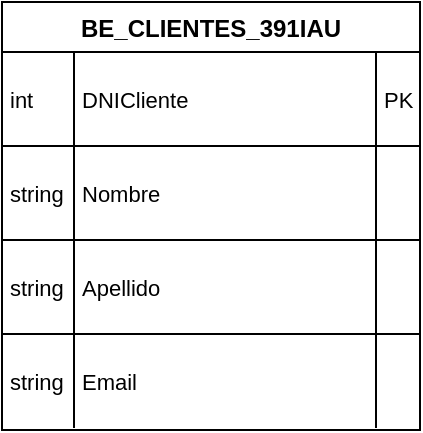 <mxfile version="27.0.5">
  <diagram name="Page-1" id="OTuf6kp7Mjazqux-CROc">
    <mxGraphModel dx="1426" dy="841" grid="1" gridSize="10" guides="1" tooltips="1" connect="1" arrows="1" fold="1" page="1" pageScale="1" pageWidth="850" pageHeight="1100" math="0" shadow="0">
      <root>
        <mxCell id="0" />
        <mxCell id="1" parent="0" />
        <mxCell id="DxH4xx014nF9KTd_cgSl-1" value="BE_CLIENTES_391IAU" style="shape=table;startSize=25;container=1;collapsible=0;childLayout=tableLayout;fixedRows=1;rowLines=1;fontStyle=1;align=center;resizeLast=1;" vertex="1" parent="1">
          <mxGeometry x="20" y="20" width="209" height="214" as="geometry" />
        </mxCell>
        <mxCell id="DxH4xx014nF9KTd_cgSl-2" style="shape=tableRow;horizontal=0;startSize=0;swimlaneHead=0;swimlaneBody=0;fillColor=none;collapsible=0;dropTarget=0;points=[[0,0.5],[1,0.5]];portConstraint=eastwest;top=0;left=0;right=0;bottom=0;" vertex="1" parent="DxH4xx014nF9KTd_cgSl-1">
          <mxGeometry y="25" width="209" height="47" as="geometry" />
        </mxCell>
        <mxCell id="DxH4xx014nF9KTd_cgSl-3" value="int" style="shape=partialRectangle;connectable=0;fillColor=none;top=0;left=0;bottom=0;right=0;align=left;spacingLeft=2;overflow=hidden;fontSize=11;" vertex="1" parent="DxH4xx014nF9KTd_cgSl-2">
          <mxGeometry width="36" height="47" as="geometry">
            <mxRectangle width="36" height="47" as="alternateBounds" />
          </mxGeometry>
        </mxCell>
        <mxCell id="DxH4xx014nF9KTd_cgSl-4" value="DNICliente" style="shape=partialRectangle;connectable=0;fillColor=none;top=0;left=0;bottom=0;right=0;align=left;spacingLeft=2;overflow=hidden;fontSize=11;" vertex="1" parent="DxH4xx014nF9KTd_cgSl-2">
          <mxGeometry x="36" width="151" height="47" as="geometry">
            <mxRectangle width="151" height="47" as="alternateBounds" />
          </mxGeometry>
        </mxCell>
        <mxCell id="DxH4xx014nF9KTd_cgSl-5" value="PK" style="shape=partialRectangle;connectable=0;fillColor=none;top=0;left=0;bottom=0;right=0;align=left;spacingLeft=2;overflow=hidden;fontSize=11;" vertex="1" parent="DxH4xx014nF9KTd_cgSl-2">
          <mxGeometry x="187" width="22" height="47" as="geometry">
            <mxRectangle width="22" height="47" as="alternateBounds" />
          </mxGeometry>
        </mxCell>
        <mxCell id="DxH4xx014nF9KTd_cgSl-6" style="shape=tableRow;horizontal=0;startSize=0;swimlaneHead=0;swimlaneBody=0;fillColor=none;collapsible=0;dropTarget=0;points=[[0,0.5],[1,0.5]];portConstraint=eastwest;top=0;left=0;right=0;bottom=0;" vertex="1" parent="DxH4xx014nF9KTd_cgSl-1">
          <mxGeometry y="72" width="209" height="47" as="geometry" />
        </mxCell>
        <mxCell id="DxH4xx014nF9KTd_cgSl-7" value="string" style="shape=partialRectangle;connectable=0;fillColor=none;top=0;left=0;bottom=0;right=0;align=left;spacingLeft=2;overflow=hidden;fontSize=11;" vertex="1" parent="DxH4xx014nF9KTd_cgSl-6">
          <mxGeometry width="36" height="47" as="geometry">
            <mxRectangle width="36" height="47" as="alternateBounds" />
          </mxGeometry>
        </mxCell>
        <mxCell id="DxH4xx014nF9KTd_cgSl-8" value="Nombre" style="shape=partialRectangle;connectable=0;fillColor=none;top=0;left=0;bottom=0;right=0;align=left;spacingLeft=2;overflow=hidden;fontSize=11;" vertex="1" parent="DxH4xx014nF9KTd_cgSl-6">
          <mxGeometry x="36" width="151" height="47" as="geometry">
            <mxRectangle width="151" height="47" as="alternateBounds" />
          </mxGeometry>
        </mxCell>
        <mxCell id="DxH4xx014nF9KTd_cgSl-9" value="" style="shape=partialRectangle;connectable=0;fillColor=none;top=0;left=0;bottom=0;right=0;align=left;spacingLeft=2;overflow=hidden;fontSize=11;" vertex="1" parent="DxH4xx014nF9KTd_cgSl-6">
          <mxGeometry x="187" width="22" height="47" as="geometry">
            <mxRectangle width="22" height="47" as="alternateBounds" />
          </mxGeometry>
        </mxCell>
        <mxCell id="DxH4xx014nF9KTd_cgSl-10" style="shape=tableRow;horizontal=0;startSize=0;swimlaneHead=0;swimlaneBody=0;fillColor=none;collapsible=0;dropTarget=0;points=[[0,0.5],[1,0.5]];portConstraint=eastwest;top=0;left=0;right=0;bottom=0;" vertex="1" parent="DxH4xx014nF9KTd_cgSl-1">
          <mxGeometry y="119" width="209" height="47" as="geometry" />
        </mxCell>
        <mxCell id="DxH4xx014nF9KTd_cgSl-11" value="string" style="shape=partialRectangle;connectable=0;fillColor=none;top=0;left=0;bottom=0;right=0;align=left;spacingLeft=2;overflow=hidden;fontSize=11;" vertex="1" parent="DxH4xx014nF9KTd_cgSl-10">
          <mxGeometry width="36" height="47" as="geometry">
            <mxRectangle width="36" height="47" as="alternateBounds" />
          </mxGeometry>
        </mxCell>
        <mxCell id="DxH4xx014nF9KTd_cgSl-12" value="Apellido" style="shape=partialRectangle;connectable=0;fillColor=none;top=0;left=0;bottom=0;right=0;align=left;spacingLeft=2;overflow=hidden;fontSize=11;" vertex="1" parent="DxH4xx014nF9KTd_cgSl-10">
          <mxGeometry x="36" width="151" height="47" as="geometry">
            <mxRectangle width="151" height="47" as="alternateBounds" />
          </mxGeometry>
        </mxCell>
        <mxCell id="DxH4xx014nF9KTd_cgSl-13" value="" style="shape=partialRectangle;connectable=0;fillColor=none;top=0;left=0;bottom=0;right=0;align=left;spacingLeft=2;overflow=hidden;fontSize=11;" vertex="1" parent="DxH4xx014nF9KTd_cgSl-10">
          <mxGeometry x="187" width="22" height="47" as="geometry">
            <mxRectangle width="22" height="47" as="alternateBounds" />
          </mxGeometry>
        </mxCell>
        <mxCell id="DxH4xx014nF9KTd_cgSl-14" style="shape=tableRow;horizontal=0;startSize=0;swimlaneHead=0;swimlaneBody=0;fillColor=none;collapsible=0;dropTarget=0;points=[[0,0.5],[1,0.5]];portConstraint=eastwest;top=0;left=0;right=0;bottom=0;" vertex="1" parent="DxH4xx014nF9KTd_cgSl-1">
          <mxGeometry y="166" width="209" height="47" as="geometry" />
        </mxCell>
        <mxCell id="DxH4xx014nF9KTd_cgSl-15" value="string" style="shape=partialRectangle;connectable=0;fillColor=none;top=0;left=0;bottom=0;right=0;align=left;spacingLeft=2;overflow=hidden;fontSize=11;" vertex="1" parent="DxH4xx014nF9KTd_cgSl-14">
          <mxGeometry width="36" height="47" as="geometry">
            <mxRectangle width="36" height="47" as="alternateBounds" />
          </mxGeometry>
        </mxCell>
        <mxCell id="DxH4xx014nF9KTd_cgSl-16" value="Email" style="shape=partialRectangle;connectable=0;fillColor=none;top=0;left=0;bottom=0;right=0;align=left;spacingLeft=2;overflow=hidden;fontSize=11;" vertex="1" parent="DxH4xx014nF9KTd_cgSl-14">
          <mxGeometry x="36" width="151" height="47" as="geometry">
            <mxRectangle width="151" height="47" as="alternateBounds" />
          </mxGeometry>
        </mxCell>
        <mxCell id="DxH4xx014nF9KTd_cgSl-17" value="" style="shape=partialRectangle;connectable=0;fillColor=none;top=0;left=0;bottom=0;right=0;align=left;spacingLeft=2;overflow=hidden;fontSize=11;" vertex="1" parent="DxH4xx014nF9KTd_cgSl-14">
          <mxGeometry x="187" width="22" height="47" as="geometry">
            <mxRectangle width="22" height="47" as="alternateBounds" />
          </mxGeometry>
        </mxCell>
      </root>
    </mxGraphModel>
  </diagram>
</mxfile>
